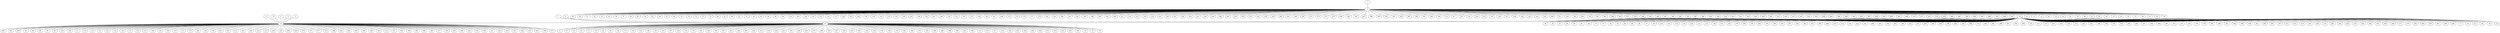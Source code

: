 graph x {
5 -- 10
10 -- 14
10 -- 15
10 -- 17
10 -- 20
10 -- 23
10 -- 24
10 -- 30
10 -- 34
10 -- 36
10 -- 39
10 -- 45
10 -- 46
10 -- 55
10 -- 59
10 -- 68
10 -- 70
10 -- 71
10 -- 76
10 -- 82
10 -- 83
10 -- 89
10 -- 96
10 -- 97
10 -- 99
10 -- 100
10 -- 101
10 -- 115
10 -- 118
10 -- 119
10 -- 123
10 -- 127
10 -- 129
10 -- 141
10 -- 144
10 -- 157
10 -- 158
10 -- 159
10 -- 162
10 -- 165
10 -- 169
10 -- 184
10 -- 187
10 -- 188
10 -- 192
10 -- 193
10 -- 196
10 -- 208
10 -- 210
10 -- 214
10 -- 220
10 -- 222
10 -- 223
10 -- 229
10 -- 231
10 -- 234
10 -- 235
10 -- 240
10 -- 242
10 -- 243
10 -- 245
10 -- 248
10 -- 249
10 -- 256
10 -- 262
10 -- 265
10 -- 269
10 -- 275
10 -- 281
10 -- 283
10 -- 285
10 -- 301
10 -- 304
10 -- 309
10 -- 310
10 -- 311
10 -- 314
10 -- 315
10 -- 316
10 -- 318
10 -- 319
10 -- 323
10 -- 324
10 -- 326
10 -- 328
10 -- 329
10 -- 344
10 -- 345
10 -- 346
10 -- 347
10 -- 348
10 -- 350
10 -- 367
10 -- 372
10 -- 373
10 -- 375
10 -- 376
10 -- 379
10 -- 387
10 -- 390
10 -- 391
10 -- 394
10 -- 396
10 -- 398
10 -- 401
10 -- 402
10 -- 404
10 -- 407
10 -- 411
10 -- 414
10 -- 416
10 -- 418
10 -- 436
10 -- 437
10 -- 440
10 -- 442
10 -- 452
10 -- 453
10 -- 458
10 -- 462
10 -- 463
10 -- 465
10 -- 469
10 -- 477
10 -- 479
10 -- 482
10 -- 484
10 -- 487
10 -- 491
10 -- 495
10 -- 498
1 -- 5
5 -- 8
5 -- 9
5 -- 12
5 -- 16
5 -- 18
5 -- 21
5 -- 22
5 -- 25
5 -- 26
5 -- 27
5 -- 28
5 -- 29
5 -- 31
5 -- 32
5 -- 33
5 -- 37
5 -- 40
5 -- 42
5 -- 43
5 -- 44
5 -- 48
5 -- 50
5 -- 51
5 -- 52
5 -- 53
5 -- 54
5 -- 56
5 -- 57
5 -- 60
5 -- 63
5 -- 64
5 -- 65
5 -- 66
5 -- 67
5 -- 69
5 -- 72
5 -- 74
5 -- 75
5 -- 77
5 -- 79
5 -- 80
5 -- 81
5 -- 84
5 -- 87
5 -- 91
5 -- 92
5 -- 93
5 -- 94
5 -- 98
5 -- 102
5 -- 103
5 -- 105
5 -- 106
5 -- 107
5 -- 110
5 -- 112
5 -- 117
5 -- 124
5 -- 125
5 -- 126
5 -- 128
5 -- 130
5 -- 131
5 -- 133
5 -- 134
5 -- 136
5 -- 138
5 -- 139
5 -- 140
5 -- 143
5 -- 149
5 -- 150
5 -- 151
5 -- 153
5 -- 155
5 -- 156
5 -- 160
5 -- 161
5 -- 166
5 -- 172
5 -- 173
5 -- 174
5 -- 177
5 -- 179
5 -- 182
5 -- 183
5 -- 186
5 -- 191
5 -- 194
5 -- 195
5 -- 198
5 -- 200
5 -- 202
5 -- 209
5 -- 211
5 -- 212
5 -- 217
5 -- 218
5 -- 219
5 -- 221
5 -- 224
5 -- 227
5 -- 228
5 -- 230
5 -- 233
5 -- 236
5 -- 244
5 -- 246
5 -- 247
5 -- 250
5 -- 252
5 -- 253
5 -- 254
5 -- 255
5 -- 259
5 -- 260
5 -- 261
5 -- 264
5 -- 267
5 -- 272
5 -- 273
5 -- 274
5 -- 279
5 -- 280
5 -- 282
5 -- 284
5 -- 287
5 -- 288
5 -- 289
5 -- 290
5 -- 291
5 -- 293
5 -- 297
5 -- 300
5 -- 302
5 -- 306
5 -- 308
5 -- 313
5 -- 317
5 -- 327
5 -- 331
5 -- 332
5 -- 333
5 -- 335
5 -- 336
5 -- 337
5 -- 338
5 -- 340
5 -- 341
5 -- 342
5 -- 343
5 -- 349
5 -- 351
5 -- 354
5 -- 355
5 -- 356
5 -- 357
5 -- 361
5 -- 363
5 -- 364
5 -- 365
5 -- 371
5 -- 374
5 -- 378
5 -- 380
5 -- 382
5 -- 383
5 -- 384
5 -- 392
5 -- 393
5 -- 397
5 -- 400
5 -- 405
5 -- 408
5 -- 410
5 -- 413
5 -- 421
5 -- 422
5 -- 423
5 -- 425
5 -- 426
5 -- 427
5 -- 430
5 -- 431
5 -- 433
5 -- 434
5 -- 435
5 -- 439
5 -- 444
5 -- 446
5 -- 449
5 -- 450
5 -- 451
5 -- 455
5 -- 456
5 -- 459
5 -- 464
5 -- 467
5 -- 468
5 -- 470
5 -- 471
5 -- 474
5 -- 475
5 -- 478
5 -- 480
5 -- 483
5 -- 485
5 -- 486
5 -- 488
5 -- 489
5 -- 492
5 -- 496
5 -- 497
2 -- 14
3 -- 14
4 -- 14
11 -- 14
13 -- 14
14 -- 49
14 -- 58
14 -- 88
14 -- 90
14 -- 95
14 -- 108
14 -- 109
14 -- 111
14 -- 114
14 -- 116
14 -- 121
14 -- 122
14 -- 132
14 -- 135
14 -- 137
14 -- 145
14 -- 147
14 -- 148
14 -- 154
14 -- 164
14 -- 170
14 -- 171
14 -- 175
14 -- 180
14 -- 185
14 -- 199
14 -- 201
14 -- 207
14 -- 215
14 -- 225
14 -- 226
14 -- 232
14 -- 237
14 -- 239
14 -- 257
14 -- 266
14 -- 268
14 -- 270
14 -- 271
14 -- 277
14 -- 278
14 -- 286
14 -- 292
14 -- 294
14 -- 295
14 -- 298
14 -- 299
14 -- 305
14 -- 312
14 -- 321
14 -- 358
14 -- 359
14 -- 360
14 -- 368
14 -- 369
14 -- 377
14 -- 385
14 -- 395
14 -- 406
14 -- 429
14 -- 432
14 -- 438
14 -- 441
14 -- 443
14 -- 445
14 -- 447
14 -- 448
14 -- 457
14 -- 461
14 -- 466
14 -- 473
14 -- 490
14 -- 494
14 -- 499
6 -- 15
7 -- 15
15 -- 19
15 -- 35
15 -- 38
15 -- 41
15 -- 47
15 -- 61
15 -- 62
15 -- 73
15 -- 78
15 -- 85
15 -- 86
15 -- 104
15 -- 113
15 -- 120
15 -- 142
15 -- 146
15 -- 152
15 -- 163
15 -- 167
15 -- 168
15 -- 176
15 -- 178
15 -- 181
15 -- 189
15 -- 190
15 -- 197
15 -- 203
15 -- 204
15 -- 205
15 -- 206
15 -- 213
15 -- 216
15 -- 238
15 -- 241
15 -- 251
15 -- 258
15 -- 263
15 -- 276
15 -- 296
15 -- 303
15 -- 307
15 -- 320
15 -- 322
15 -- 325
15 -- 330
15 -- 334
15 -- 339
15 -- 352
15 -- 353
15 -- 362
15 -- 366
15 -- 370
15 -- 381
15 -- 386
15 -- 388
15 -- 389
15 -- 399
15 -- 403
15 -- 409
15 -- 412
15 -- 415
15 -- 417
15 -- 419
15 -- 420
15 -- 424
15 -- 428
15 -- 454
15 -- 460
15 -- 472
15 -- 476
15 -- 481
15 -- 493
15 -- 500
}